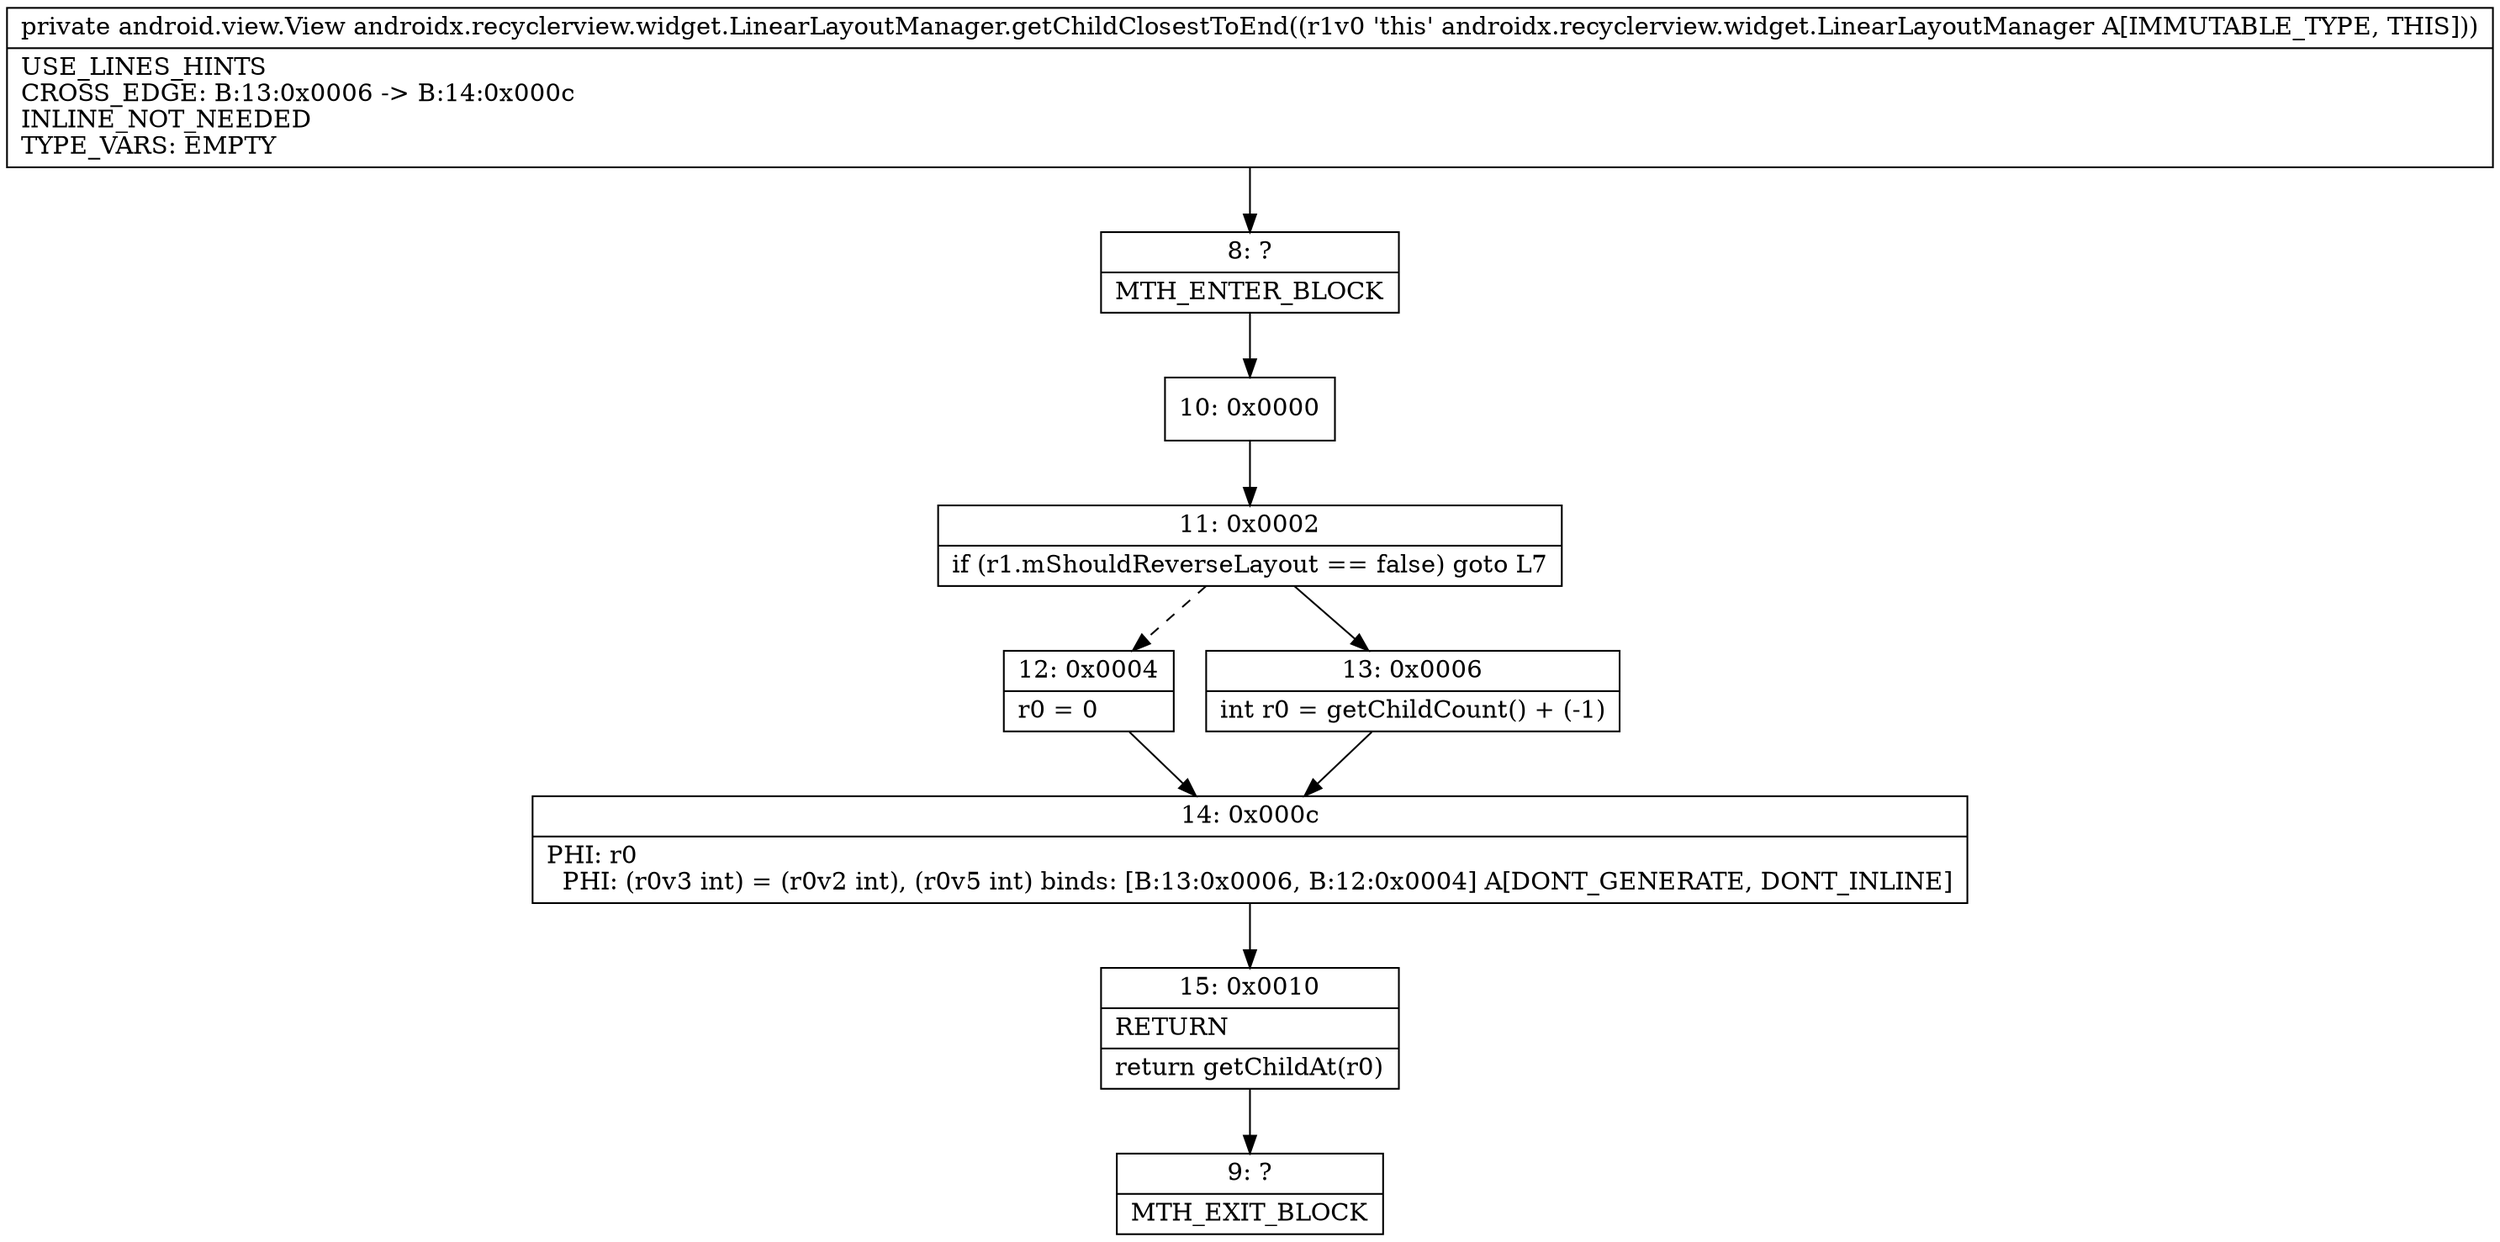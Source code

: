 digraph "CFG forandroidx.recyclerview.widget.LinearLayoutManager.getChildClosestToEnd()Landroid\/view\/View;" {
Node_8 [shape=record,label="{8\:\ ?|MTH_ENTER_BLOCK\l}"];
Node_10 [shape=record,label="{10\:\ 0x0000}"];
Node_11 [shape=record,label="{11\:\ 0x0002|if (r1.mShouldReverseLayout == false) goto L7\l}"];
Node_12 [shape=record,label="{12\:\ 0x0004|r0 = 0\l}"];
Node_14 [shape=record,label="{14\:\ 0x000c|PHI: r0 \l  PHI: (r0v3 int) = (r0v2 int), (r0v5 int) binds: [B:13:0x0006, B:12:0x0004] A[DONT_GENERATE, DONT_INLINE]\l}"];
Node_15 [shape=record,label="{15\:\ 0x0010|RETURN\l|return getChildAt(r0)\l}"];
Node_9 [shape=record,label="{9\:\ ?|MTH_EXIT_BLOCK\l}"];
Node_13 [shape=record,label="{13\:\ 0x0006|int r0 = getChildCount() + (\-1)\l}"];
MethodNode[shape=record,label="{private android.view.View androidx.recyclerview.widget.LinearLayoutManager.getChildClosestToEnd((r1v0 'this' androidx.recyclerview.widget.LinearLayoutManager A[IMMUTABLE_TYPE, THIS]))  | USE_LINES_HINTS\lCROSS_EDGE: B:13:0x0006 \-\> B:14:0x000c\lINLINE_NOT_NEEDED\lTYPE_VARS: EMPTY\l}"];
MethodNode -> Node_8;Node_8 -> Node_10;
Node_10 -> Node_11;
Node_11 -> Node_12[style=dashed];
Node_11 -> Node_13;
Node_12 -> Node_14;
Node_14 -> Node_15;
Node_15 -> Node_9;
Node_13 -> Node_14;
}

